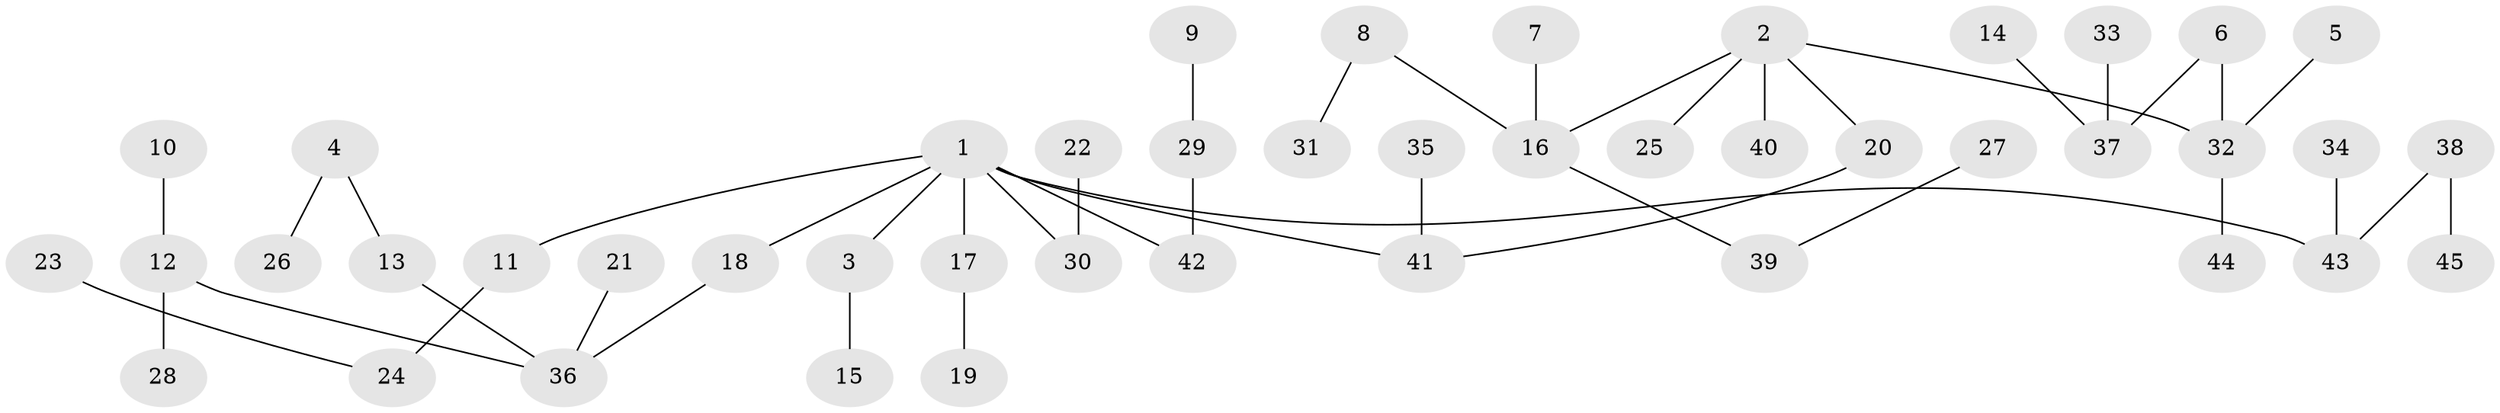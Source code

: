 // original degree distribution, {4: 0.047619047619047616, 6: 0.02040816326530612, 5: 0.047619047619047616, 2: 0.3469387755102041, 3: 0.10204081632653061, 1: 0.43537414965986393}
// Generated by graph-tools (version 1.1) at 2025/37/03/04/25 23:37:24]
// undirected, 45 vertices, 44 edges
graph export_dot {
  node [color=gray90,style=filled];
  1;
  2;
  3;
  4;
  5;
  6;
  7;
  8;
  9;
  10;
  11;
  12;
  13;
  14;
  15;
  16;
  17;
  18;
  19;
  20;
  21;
  22;
  23;
  24;
  25;
  26;
  27;
  28;
  29;
  30;
  31;
  32;
  33;
  34;
  35;
  36;
  37;
  38;
  39;
  40;
  41;
  42;
  43;
  44;
  45;
  1 -- 3 [weight=1.0];
  1 -- 11 [weight=1.0];
  1 -- 17 [weight=1.0];
  1 -- 18 [weight=1.0];
  1 -- 30 [weight=1.0];
  1 -- 41 [weight=1.0];
  1 -- 42 [weight=1.0];
  1 -- 43 [weight=1.0];
  2 -- 16 [weight=1.0];
  2 -- 20 [weight=1.0];
  2 -- 25 [weight=1.0];
  2 -- 32 [weight=1.0];
  2 -- 40 [weight=1.0];
  3 -- 15 [weight=1.0];
  4 -- 13 [weight=1.0];
  4 -- 26 [weight=1.0];
  5 -- 32 [weight=1.0];
  6 -- 32 [weight=1.0];
  6 -- 37 [weight=1.0];
  7 -- 16 [weight=1.0];
  8 -- 16 [weight=1.0];
  8 -- 31 [weight=1.0];
  9 -- 29 [weight=1.0];
  10 -- 12 [weight=1.0];
  11 -- 24 [weight=1.0];
  12 -- 28 [weight=1.0];
  12 -- 36 [weight=1.0];
  13 -- 36 [weight=1.0];
  14 -- 37 [weight=1.0];
  16 -- 39 [weight=1.0];
  17 -- 19 [weight=1.0];
  18 -- 36 [weight=1.0];
  20 -- 41 [weight=1.0];
  21 -- 36 [weight=1.0];
  22 -- 30 [weight=1.0];
  23 -- 24 [weight=1.0];
  27 -- 39 [weight=1.0];
  29 -- 42 [weight=1.0];
  32 -- 44 [weight=1.0];
  33 -- 37 [weight=1.0];
  34 -- 43 [weight=1.0];
  35 -- 41 [weight=1.0];
  38 -- 43 [weight=1.0];
  38 -- 45 [weight=1.0];
}
